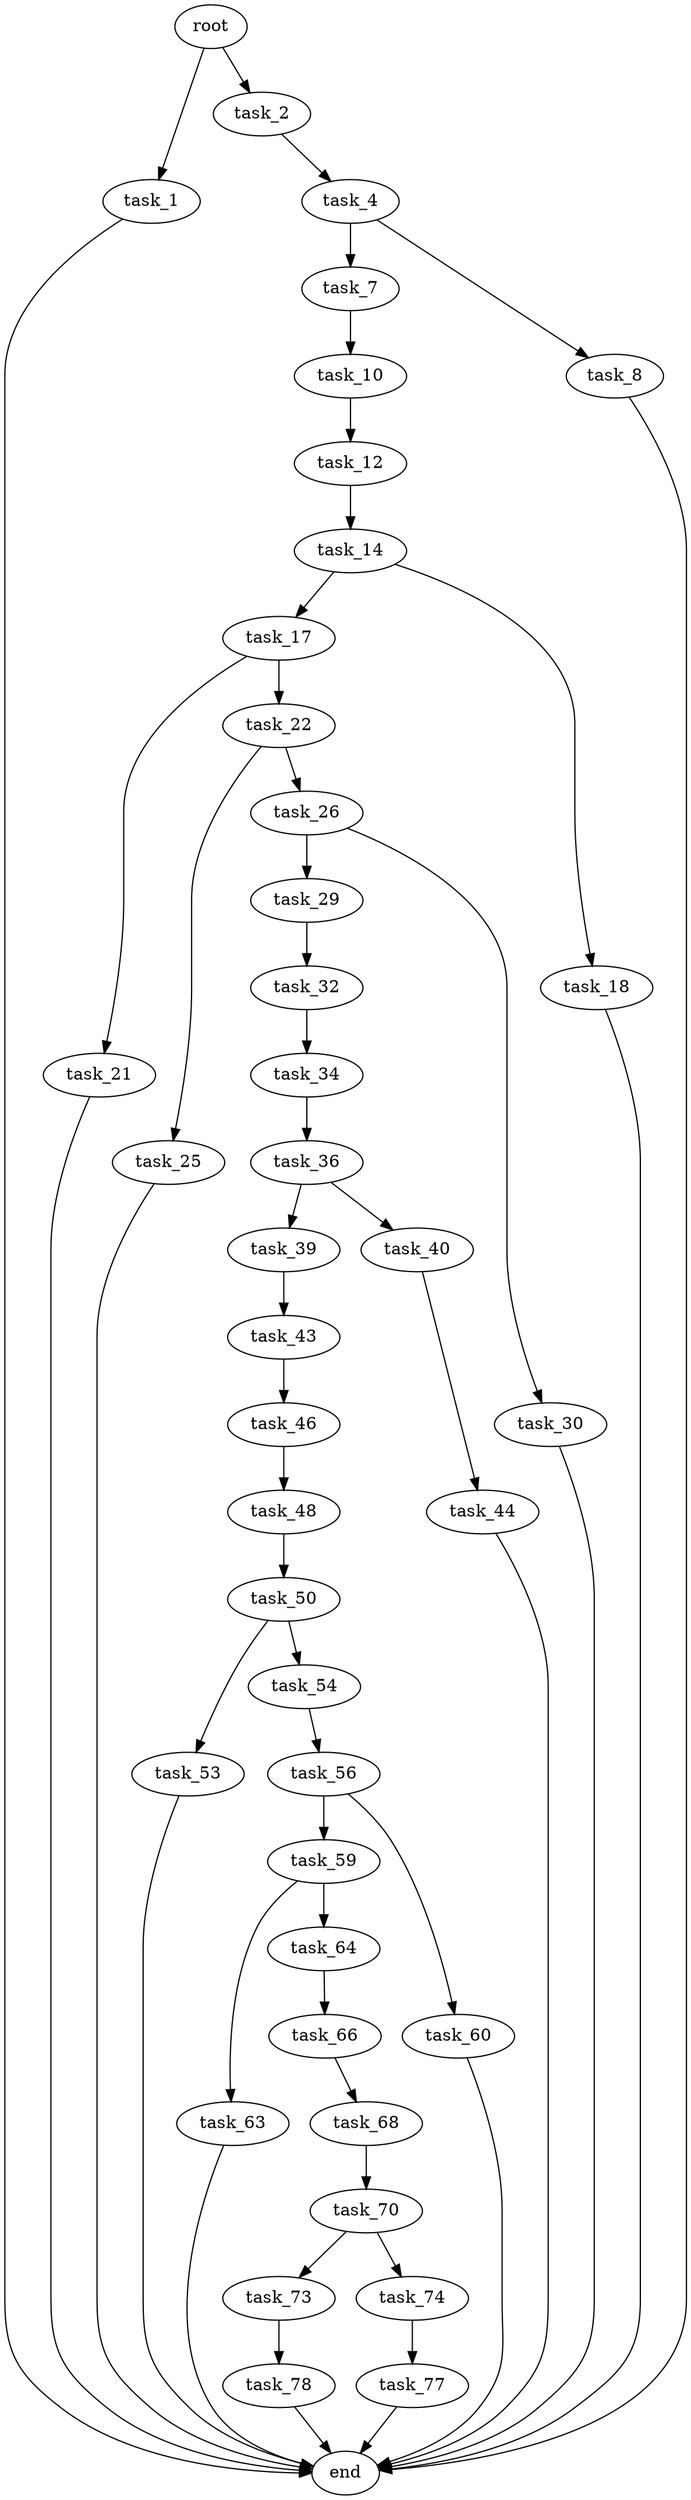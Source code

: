 digraph G {
  root [size="0.000000"];
  task_1 [size="54424922336.000000"];
  task_2 [size="31527320792.000000"];
  task_4 [size="549755813888.000000"];
  task_7 [size="52807495412.000000"];
  task_8 [size="12858429761.000000"];
  task_10 [size="231928233984.000000"];
  task_12 [size="61782962536.000000"];
  task_14 [size="78531118125.000000"];
  task_17 [size="368293445632.000000"];
  task_18 [size="549755813888.000000"];
  task_21 [size="782757789696.000000"];
  task_22 [size="140419977635.000000"];
  task_25 [size="598569235358.000000"];
  task_26 [size="34339513354.000000"];
  task_29 [size="11058414613.000000"];
  task_30 [size="42892946307.000000"];
  task_32 [size="13554374822.000000"];
  task_34 [size="223633949544.000000"];
  task_36 [size="19725060205.000000"];
  task_39 [size="368293445632.000000"];
  task_40 [size="549755813888.000000"];
  task_43 [size="231928233984.000000"];
  task_44 [size="18110700258.000000"];
  task_46 [size="186997016164.000000"];
  task_48 [size="549755813888.000000"];
  task_50 [size="439065551411.000000"];
  task_53 [size="231928233984.000000"];
  task_54 [size="42677079899.000000"];
  task_56 [size="1980875827.000000"];
  task_59 [size="68719476736.000000"];
  task_60 [size="188740375332.000000"];
  task_63 [size="5302927647.000000"];
  task_64 [size="1073741824000.000000"];
  task_66 [size="587628371282.000000"];
  task_68 [size="22166142040.000000"];
  task_70 [size="3865812076.000000"];
  task_73 [size="549755813888.000000"];
  task_74 [size="231928233984.000000"];
  task_77 [size="1109569317312.000000"];
  task_78 [size="231928233984.000000"];
  end [size="0.000000"];

  root -> task_1 [size="1.000000"];
  root -> task_2 [size="1.000000"];
  task_1 -> end [size="1.000000"];
  task_2 -> task_4 [size="75497472.000000"];
  task_4 -> task_7 [size="536870912.000000"];
  task_4 -> task_8 [size="536870912.000000"];
  task_7 -> task_10 [size="838860800.000000"];
  task_8 -> end [size="1.000000"];
  task_10 -> task_12 [size="301989888.000000"];
  task_12 -> task_14 [size="75497472.000000"];
  task_14 -> task_17 [size="75497472.000000"];
  task_14 -> task_18 [size="75497472.000000"];
  task_17 -> task_21 [size="411041792.000000"];
  task_17 -> task_22 [size="411041792.000000"];
  task_18 -> end [size="1.000000"];
  task_21 -> end [size="1.000000"];
  task_22 -> task_25 [size="134217728.000000"];
  task_22 -> task_26 [size="134217728.000000"];
  task_25 -> end [size="1.000000"];
  task_26 -> task_29 [size="536870912.000000"];
  task_26 -> task_30 [size="536870912.000000"];
  task_29 -> task_32 [size="301989888.000000"];
  task_30 -> end [size="1.000000"];
  task_32 -> task_34 [size="679477248.000000"];
  task_34 -> task_36 [size="536870912.000000"];
  task_36 -> task_39 [size="679477248.000000"];
  task_36 -> task_40 [size="679477248.000000"];
  task_39 -> task_43 [size="411041792.000000"];
  task_40 -> task_44 [size="536870912.000000"];
  task_43 -> task_46 [size="301989888.000000"];
  task_44 -> end [size="1.000000"];
  task_46 -> task_48 [size="134217728.000000"];
  task_48 -> task_50 [size="536870912.000000"];
  task_50 -> task_53 [size="411041792.000000"];
  task_50 -> task_54 [size="411041792.000000"];
  task_53 -> end [size="1.000000"];
  task_54 -> task_56 [size="209715200.000000"];
  task_56 -> task_59 [size="33554432.000000"];
  task_56 -> task_60 [size="33554432.000000"];
  task_59 -> task_63 [size="134217728.000000"];
  task_59 -> task_64 [size="134217728.000000"];
  task_60 -> end [size="1.000000"];
  task_63 -> end [size="1.000000"];
  task_64 -> task_66 [size="838860800.000000"];
  task_66 -> task_68 [size="411041792.000000"];
  task_68 -> task_70 [size="75497472.000000"];
  task_70 -> task_73 [size="301989888.000000"];
  task_70 -> task_74 [size="301989888.000000"];
  task_73 -> task_78 [size="536870912.000000"];
  task_74 -> task_77 [size="301989888.000000"];
  task_77 -> end [size="1.000000"];
  task_78 -> end [size="1.000000"];
}
